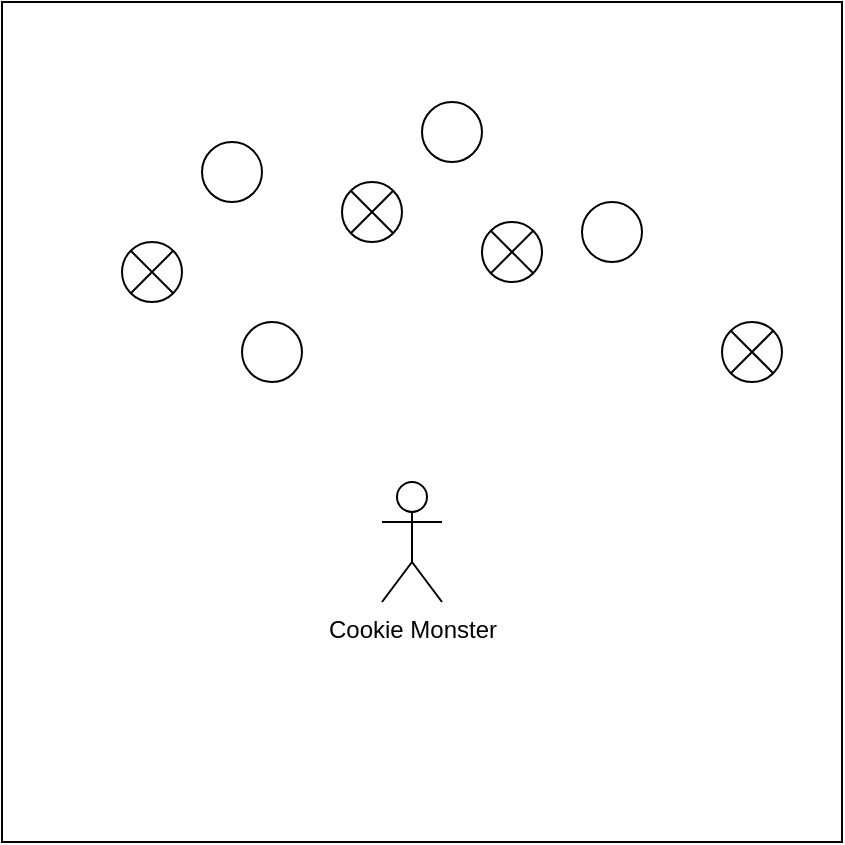 <mxfile>
    <diagram id="Ast4ApM7HPgoW5pAPx9T" name="Page-1">
        <mxGraphModel dx="594" dy="561" grid="1" gridSize="10" guides="1" tooltips="1" connect="1" arrows="1" fold="1" page="1" pageScale="1" pageWidth="827" pageHeight="1169" math="0" shadow="0">
            <root>
                <mxCell id="0"/>
                <mxCell id="1" parent="0"/>
                <mxCell id="2" value="" style="whiteSpace=wrap;html=1;aspect=fixed;" vertex="1" parent="1">
                    <mxGeometry x="80" y="100" width="420" height="420" as="geometry"/>
                </mxCell>
                <mxCell id="3" value="" style="ellipse;whiteSpace=wrap;html=1;aspect=fixed;" vertex="1" parent="1">
                    <mxGeometry x="180" y="170" width="30" height="30" as="geometry"/>
                </mxCell>
                <mxCell id="4" value="" style="ellipse;whiteSpace=wrap;html=1;aspect=fixed;" vertex="1" parent="1">
                    <mxGeometry x="290" y="150" width="30" height="30" as="geometry"/>
                </mxCell>
                <mxCell id="5" value="" style="ellipse;whiteSpace=wrap;html=1;aspect=fixed;" vertex="1" parent="1">
                    <mxGeometry x="370" y="200" width="30" height="30" as="geometry"/>
                </mxCell>
                <mxCell id="6" value="" style="ellipse;whiteSpace=wrap;html=1;aspect=fixed;" vertex="1" parent="1">
                    <mxGeometry x="200" y="260" width="30" height="30" as="geometry"/>
                </mxCell>
                <mxCell id="7" value="Cookie Monster" style="shape=umlActor;verticalLabelPosition=bottom;verticalAlign=top;html=1;outlineConnect=0;" vertex="1" parent="1">
                    <mxGeometry x="270" y="340" width="30" height="60" as="geometry"/>
                </mxCell>
                <mxCell id="9" value="" style="verticalLabelPosition=bottom;verticalAlign=top;html=1;shape=mxgraph.flowchart.or;" vertex="1" parent="1">
                    <mxGeometry x="250" y="190" width="30" height="30" as="geometry"/>
                </mxCell>
                <mxCell id="10" value="" style="verticalLabelPosition=bottom;verticalAlign=top;html=1;shape=mxgraph.flowchart.or;" vertex="1" parent="1">
                    <mxGeometry x="320" y="210" width="30" height="30" as="geometry"/>
                </mxCell>
                <mxCell id="11" value="" style="verticalLabelPosition=bottom;verticalAlign=top;html=1;shape=mxgraph.flowchart.or;" vertex="1" parent="1">
                    <mxGeometry x="140" y="220" width="30" height="30" as="geometry"/>
                </mxCell>
                <mxCell id="12" value="" style="verticalLabelPosition=bottom;verticalAlign=top;html=1;shape=mxgraph.flowchart.or;" vertex="1" parent="1">
                    <mxGeometry x="440" y="260" width="30" height="30" as="geometry"/>
                </mxCell>
            </root>
        </mxGraphModel>
    </diagram>
</mxfile>